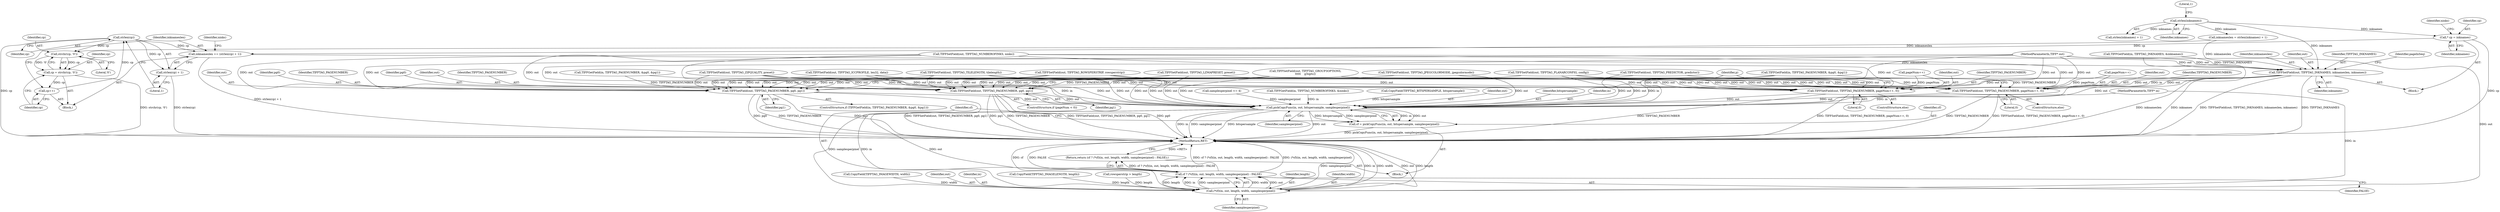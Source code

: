 digraph "0_libtiff_5c080298d59efa53264d7248bbe3a04660db6ef7_2@API" {
"1000641" [label="(Call,strlen(cp))"];
"1000636" [label="(Call,cp++)"];
"1000631" [label="(Call,cp = strchr(cp, '\0'))"];
"1000633" [label="(Call,strchr(cp, '\0'))"];
"1000623" [label="(Call,* cp = inknames)"];
"1000619" [label="(Call,strlen(inknames))"];
"1000641" [label="(Call,strlen(cp))"];
"1000638" [label="(Call,inknameslen += (strlen(cp) + 1))"];
"1000646" [label="(Call,TIFFSetField(out, TIFFTAG_INKNAMES, inknameslen, inknames))"];
"1000672" [label="(Call,TIFFSetField(out, TIFFTAG_PAGENUMBER, pg0, pg1))"];
"1000735" [label="(Call,pickCopyFunc(in, out, bitspersample, samplesperpixel))"];
"1000733" [label="(Call,cf = pickCopyFunc(in, out, bitspersample, samplesperpixel))"];
"1000743" [label="(Call,(*cf)(in, out, length, width, samplesperpixel))"];
"1000741" [label="(Call,cf ? (*cf)(in, out, length, width, samplesperpixel) : FALSE)"];
"1000740" [label="(Return,return (cf ? (*cf)(in, out, length, width, samplesperpixel) : FALSE);)"];
"1000678" [label="(Call,TIFFSetField(out, TIFFTAG_PAGENUMBER, pageNum++, 0))"];
"1000699" [label="(Call,TIFFSetField(out, TIFFTAG_PAGENUMBER, pg0, pg1))"];
"1000705" [label="(Call,TIFFSetField(out, TIFFTAG_PAGENUMBER, pageNum++, 0))"];
"1000640" [label="(Call,strlen(cp) + 1)"];
"1000604" [label="(Call,TIFFSetField(out, TIFFTAG_NUMBEROFINKS, ninks))"];
"1000614" [label="(Block,)"];
"1000665" [label="(Call,TIFFGetField(in, TIFFTAG_PAGENUMBER, &pg0, &pg1))"];
"1000695" [label="(ControlStructure,if (pageNum < 0))"];
"1000701" [label="(Identifier,TIFFTAG_PAGENUMBER)"];
"1000437" [label="(Call,samplesperpixel <= 4)"];
"1000428" [label="(Call,TIFFSetField(out, TIFFTAG_PLANARCONFIG, config))"];
"1000734" [label="(Identifier,cf)"];
"1000748" [label="(Identifier,samplesperpixel)"];
"1000521" [label="(Call,TIFFSetField(out, TIFFTAG_LZMAPRESET, preset))"];
"1000677" [label="(ControlStructure,else)"];
"1000642" [label="(Identifier,cp)"];
"1000733" [label="(Call,cf = pickCopyFunc(in, out, bitspersample, samplesperpixel))"];
"1000739" [label="(Identifier,samplesperpixel)"];
"1000675" [label="(Identifier,pg0)"];
"1000735" [label="(Call,pickCopyFunc(in, out, bitspersample, samplesperpixel))"];
"1000456" [label="(Call,TIFFSetField(out, TIFFTAG_JPEGCOLORMODE, jpegcolormode))"];
"1000512" [label="(Call,TIFFSetField(out, TIFFTAG_ZIPQUALITY, preset))"];
"1000746" [label="(Identifier,length)"];
"1000707" [label="(Identifier,TIFFTAG_PAGENUMBER)"];
"1000643" [label="(Literal,1)"];
"1000681" [label="(Call,pageNum++)"];
"1000743" [label="(Call,(*cf)(in, out, length, width, samplesperpixel))"];
"1000647" [label="(Identifier,out)"];
"1000702" [label="(Identifier,pg0)"];
"1000598" [label="(Call,TIFFGetField(in, TIFFTAG_NUMBEROFINKS, &ninks))"];
"1000650" [label="(Identifier,inknames)"];
"1000621" [label="(Literal,1)"];
"1000119" [label="(Block,)"];
"1000490" [label="(Call,TIFFSetField(out, TIFFTAG_PREDICTOR, predictor))"];
"1000640" [label="(Call,strlen(cp) + 1)"];
"1000673" [label="(Identifier,out)"];
"1000664" [label="(ControlStructure,if (TIFFGetField(in, TIFFTAG_PAGENUMBER, &pg0, &pg1)))"];
"1000740" [label="(Return,return (cf ? (*cf)(in, out, length, width, samplesperpixel) : FALSE);)"];
"1000704" [label="(ControlStructure,else)"];
"1000747" [label="(Identifier,width)"];
"1000633" [label="(Call,strchr(cp, '\0'))"];
"1000672" [label="(Call,TIFFSetField(out, TIFFTAG_PAGENUMBER, pg0, pg1))"];
"1000703" [label="(Identifier,pg1)"];
"1000630" [label="(Block,)"];
"1000637" [label="(Identifier,cp)"];
"1000134" [label="(Call,CopyField(TIFFTAG_IMAGEWIDTH, width))"];
"1000623" [label="(Call,* cp = inknames)"];
"1000749" [label="(Identifier,FALSE)"];
"1000683" [label="(Literal,0)"];
"1000140" [label="(Call,CopyField(TIFFTAG_BITSPERSAMPLE, bitspersample))"];
"1000641" [label="(Call,strlen(cp))"];
"1000745" [label="(Identifier,out)"];
"1000620" [label="(Identifier,inknames)"];
"1000589" [label="(Call,TIFFSetField(out, TIFFTAG_ICCPROFILE, len32, data))"];
"1000676" [label="(Identifier,pg1)"];
"1000706" [label="(Identifier,out)"];
"1000624" [label="(Identifier,cp)"];
"1000744" [label="(Identifier,in)"];
"1000366" [label="(Call,TIFFSetField(out, TIFFTAG_TILELENGTH, tilelength))"];
"1000638" [label="(Call,inknameslen += (strlen(cp) + 1))"];
"1000674" [label="(Identifier,TIFFTAG_PAGENUMBER)"];
"1000645" [label="(Identifier,ninks)"];
"1000609" [label="(Call,TIFFGetField(in, TIFFTAG_INKNAMES, &inknames))"];
"1000628" [label="(Identifier,ninks)"];
"1000540" [label="(Call,TIFFSetField(out, TIFFTAG_GROUP3OPTIONS,\n\t\t\t\t\t    g3opts))"];
"1000646" [label="(Call,TIFFSetField(out, TIFFTAG_INKNAMES, inknameslen, inknames))"];
"1000678" [label="(Call,TIFFSetField(out, TIFFTAG_PAGENUMBER, pageNum++, 0))"];
"1000737" [label="(Identifier,out)"];
"1000699" [label="(Call,TIFFSetField(out, TIFFTAG_PAGENUMBER, pg0, pg1))"];
"1000625" [label="(Identifier,inknames)"];
"1000634" [label="(Identifier,cp)"];
"1000705" [label="(Call,TIFFSetField(out, TIFFTAG_PAGENUMBER, pageNum++, 0))"];
"1000648" [label="(Identifier,TIFFTAG_INKNAMES)"];
"1000117" [label="(MethodParameterIn,TIFF* in)"];
"1000618" [label="(Call,strlen(inknames) + 1)"];
"1000639" [label="(Identifier,inknameslen)"];
"1000750" [label="(MethodReturn,RET)"];
"1000631" [label="(Call,cp = strchr(cp, '\0'))"];
"1000679" [label="(Identifier,out)"];
"1000137" [label="(Call,CopyField(TIFFTAG_IMAGELENGTH, length))"];
"1000636" [label="(Call,cp++)"];
"1000619" [label="(Call,strlen(inknames))"];
"1000417" [label="(Call,TIFFSetField(out, TIFFTAG_ROWSPERSTRIP, rowsperstrip))"];
"1000700" [label="(Identifier,out)"];
"1000656" [label="(Identifier,pageInSeq)"];
"1000118" [label="(MethodParameterIn,TIFF* out)"];
"1000687" [label="(Call,TIFFGetField(in, TIFFTAG_PAGENUMBER, &pg0, &pg1))"];
"1000649" [label="(Identifier,inknameslen)"];
"1000708" [label="(Call,pageNum++)"];
"1000616" [label="(Call,inknameslen = strlen(inknames) + 1)"];
"1000394" [label="(Call,rowsperstrip > length)"];
"1000713" [label="(Identifier,p)"];
"1000741" [label="(Call,cf ? (*cf)(in, out, length, width, samplesperpixel) : FALSE)"];
"1000632" [label="(Identifier,cp)"];
"1000710" [label="(Literal,0)"];
"1000635" [label="(Literal,'\0')"];
"1000738" [label="(Identifier,bitspersample)"];
"1000680" [label="(Identifier,TIFFTAG_PAGENUMBER)"];
"1000736" [label="(Identifier,in)"];
"1000742" [label="(Identifier,cf)"];
"1000641" -> "1000640"  [label="AST: "];
"1000641" -> "1000642"  [label="CFG: "];
"1000642" -> "1000641"  [label="AST: "];
"1000643" -> "1000641"  [label="CFG: "];
"1000641" -> "1000750"  [label="DDG: cp"];
"1000641" -> "1000633"  [label="DDG: cp"];
"1000641" -> "1000638"  [label="DDG: cp"];
"1000641" -> "1000640"  [label="DDG: cp"];
"1000636" -> "1000641"  [label="DDG: cp"];
"1000636" -> "1000630"  [label="AST: "];
"1000636" -> "1000637"  [label="CFG: "];
"1000637" -> "1000636"  [label="AST: "];
"1000639" -> "1000636"  [label="CFG: "];
"1000631" -> "1000636"  [label="DDG: cp"];
"1000631" -> "1000630"  [label="AST: "];
"1000631" -> "1000633"  [label="CFG: "];
"1000632" -> "1000631"  [label="AST: "];
"1000633" -> "1000631"  [label="AST: "];
"1000637" -> "1000631"  [label="CFG: "];
"1000631" -> "1000750"  [label="DDG: strchr(cp, '\0')"];
"1000633" -> "1000631"  [label="DDG: cp"];
"1000633" -> "1000631"  [label="DDG: '\0'"];
"1000633" -> "1000635"  [label="CFG: "];
"1000634" -> "1000633"  [label="AST: "];
"1000635" -> "1000633"  [label="AST: "];
"1000623" -> "1000633"  [label="DDG: cp"];
"1000623" -> "1000614"  [label="AST: "];
"1000623" -> "1000625"  [label="CFG: "];
"1000624" -> "1000623"  [label="AST: "];
"1000625" -> "1000623"  [label="AST: "];
"1000628" -> "1000623"  [label="CFG: "];
"1000623" -> "1000750"  [label="DDG: cp"];
"1000619" -> "1000623"  [label="DDG: inknames"];
"1000619" -> "1000618"  [label="AST: "];
"1000619" -> "1000620"  [label="CFG: "];
"1000620" -> "1000619"  [label="AST: "];
"1000621" -> "1000619"  [label="CFG: "];
"1000619" -> "1000616"  [label="DDG: inknames"];
"1000619" -> "1000618"  [label="DDG: inknames"];
"1000619" -> "1000646"  [label="DDG: inknames"];
"1000638" -> "1000630"  [label="AST: "];
"1000638" -> "1000640"  [label="CFG: "];
"1000639" -> "1000638"  [label="AST: "];
"1000640" -> "1000638"  [label="AST: "];
"1000645" -> "1000638"  [label="CFG: "];
"1000638" -> "1000750"  [label="DDG: strlen(cp) + 1"];
"1000616" -> "1000638"  [label="DDG: inknameslen"];
"1000638" -> "1000646"  [label="DDG: inknameslen"];
"1000646" -> "1000614"  [label="AST: "];
"1000646" -> "1000650"  [label="CFG: "];
"1000647" -> "1000646"  [label="AST: "];
"1000648" -> "1000646"  [label="AST: "];
"1000649" -> "1000646"  [label="AST: "];
"1000650" -> "1000646"  [label="AST: "];
"1000656" -> "1000646"  [label="CFG: "];
"1000646" -> "1000750"  [label="DDG: inknames"];
"1000646" -> "1000750"  [label="DDG: TIFFSetField(out, TIFFTAG_INKNAMES, inknameslen, inknames)"];
"1000646" -> "1000750"  [label="DDG: TIFFTAG_INKNAMES"];
"1000646" -> "1000750"  [label="DDG: inknameslen"];
"1000604" -> "1000646"  [label="DDG: out"];
"1000118" -> "1000646"  [label="DDG: out"];
"1000609" -> "1000646"  [label="DDG: TIFFTAG_INKNAMES"];
"1000616" -> "1000646"  [label="DDG: inknameslen"];
"1000646" -> "1000672"  [label="DDG: out"];
"1000646" -> "1000678"  [label="DDG: out"];
"1000646" -> "1000699"  [label="DDG: out"];
"1000646" -> "1000705"  [label="DDG: out"];
"1000646" -> "1000735"  [label="DDG: out"];
"1000672" -> "1000664"  [label="AST: "];
"1000672" -> "1000676"  [label="CFG: "];
"1000673" -> "1000672"  [label="AST: "];
"1000674" -> "1000672"  [label="AST: "];
"1000675" -> "1000672"  [label="AST: "];
"1000676" -> "1000672"  [label="AST: "];
"1000713" -> "1000672"  [label="CFG: "];
"1000672" -> "1000750"  [label="DDG: pg1"];
"1000672" -> "1000750"  [label="DDG: TIFFSetField(out, TIFFTAG_PAGENUMBER, pg0, pg1)"];
"1000672" -> "1000750"  [label="DDG: pg0"];
"1000672" -> "1000750"  [label="DDG: TIFFTAG_PAGENUMBER"];
"1000456" -> "1000672"  [label="DDG: out"];
"1000521" -> "1000672"  [label="DDG: out"];
"1000490" -> "1000672"  [label="DDG: out"];
"1000512" -> "1000672"  [label="DDG: out"];
"1000589" -> "1000672"  [label="DDG: out"];
"1000366" -> "1000672"  [label="DDG: out"];
"1000417" -> "1000672"  [label="DDG: out"];
"1000604" -> "1000672"  [label="DDG: out"];
"1000540" -> "1000672"  [label="DDG: out"];
"1000428" -> "1000672"  [label="DDG: out"];
"1000118" -> "1000672"  [label="DDG: out"];
"1000665" -> "1000672"  [label="DDG: TIFFTAG_PAGENUMBER"];
"1000672" -> "1000735"  [label="DDG: out"];
"1000735" -> "1000733"  [label="AST: "];
"1000735" -> "1000739"  [label="CFG: "];
"1000736" -> "1000735"  [label="AST: "];
"1000737" -> "1000735"  [label="AST: "];
"1000738" -> "1000735"  [label="AST: "];
"1000739" -> "1000735"  [label="AST: "];
"1000733" -> "1000735"  [label="CFG: "];
"1000735" -> "1000750"  [label="DDG: samplesperpixel"];
"1000735" -> "1000750"  [label="DDG: bitspersample"];
"1000735" -> "1000750"  [label="DDG: out"];
"1000735" -> "1000750"  [label="DDG: in"];
"1000735" -> "1000733"  [label="DDG: in"];
"1000735" -> "1000733"  [label="DDG: out"];
"1000735" -> "1000733"  [label="DDG: bitspersample"];
"1000735" -> "1000733"  [label="DDG: samplesperpixel"];
"1000598" -> "1000735"  [label="DDG: in"];
"1000609" -> "1000735"  [label="DDG: in"];
"1000665" -> "1000735"  [label="DDG: in"];
"1000687" -> "1000735"  [label="DDG: in"];
"1000117" -> "1000735"  [label="DDG: in"];
"1000699" -> "1000735"  [label="DDG: out"];
"1000456" -> "1000735"  [label="DDG: out"];
"1000521" -> "1000735"  [label="DDG: out"];
"1000678" -> "1000735"  [label="DDG: out"];
"1000490" -> "1000735"  [label="DDG: out"];
"1000705" -> "1000735"  [label="DDG: out"];
"1000512" -> "1000735"  [label="DDG: out"];
"1000589" -> "1000735"  [label="DDG: out"];
"1000366" -> "1000735"  [label="DDG: out"];
"1000417" -> "1000735"  [label="DDG: out"];
"1000604" -> "1000735"  [label="DDG: out"];
"1000540" -> "1000735"  [label="DDG: out"];
"1000428" -> "1000735"  [label="DDG: out"];
"1000118" -> "1000735"  [label="DDG: out"];
"1000140" -> "1000735"  [label="DDG: bitspersample"];
"1000437" -> "1000735"  [label="DDG: samplesperpixel"];
"1000735" -> "1000743"  [label="DDG: in"];
"1000735" -> "1000743"  [label="DDG: out"];
"1000735" -> "1000743"  [label="DDG: samplesperpixel"];
"1000733" -> "1000119"  [label="AST: "];
"1000734" -> "1000733"  [label="AST: "];
"1000742" -> "1000733"  [label="CFG: "];
"1000733" -> "1000750"  [label="DDG: pickCopyFunc(in, out, bitspersample, samplesperpixel)"];
"1000743" -> "1000741"  [label="AST: "];
"1000743" -> "1000748"  [label="CFG: "];
"1000744" -> "1000743"  [label="AST: "];
"1000745" -> "1000743"  [label="AST: "];
"1000746" -> "1000743"  [label="AST: "];
"1000747" -> "1000743"  [label="AST: "];
"1000748" -> "1000743"  [label="AST: "];
"1000741" -> "1000743"  [label="CFG: "];
"1000743" -> "1000750"  [label="DDG: samplesperpixel"];
"1000743" -> "1000750"  [label="DDG: in"];
"1000743" -> "1000750"  [label="DDG: width"];
"1000743" -> "1000750"  [label="DDG: out"];
"1000743" -> "1000750"  [label="DDG: length"];
"1000743" -> "1000741"  [label="DDG: width"];
"1000743" -> "1000741"  [label="DDG: out"];
"1000743" -> "1000741"  [label="DDG: length"];
"1000743" -> "1000741"  [label="DDG: in"];
"1000743" -> "1000741"  [label="DDG: samplesperpixel"];
"1000117" -> "1000743"  [label="DDG: in"];
"1000118" -> "1000743"  [label="DDG: out"];
"1000394" -> "1000743"  [label="DDG: length"];
"1000137" -> "1000743"  [label="DDG: length"];
"1000134" -> "1000743"  [label="DDG: width"];
"1000741" -> "1000740"  [label="AST: "];
"1000741" -> "1000749"  [label="CFG: "];
"1000742" -> "1000741"  [label="AST: "];
"1000749" -> "1000741"  [label="AST: "];
"1000740" -> "1000741"  [label="CFG: "];
"1000741" -> "1000750"  [label="DDG: cf"];
"1000741" -> "1000750"  [label="DDG: FALSE"];
"1000741" -> "1000750"  [label="DDG: (*cf)(in, out, length, width, samplesperpixel)"];
"1000741" -> "1000750"  [label="DDG: cf ? (*cf)(in, out, length, width, samplesperpixel) : FALSE"];
"1000741" -> "1000740"  [label="DDG: cf ? (*cf)(in, out, length, width, samplesperpixel) : FALSE"];
"1000740" -> "1000119"  [label="AST: "];
"1000750" -> "1000740"  [label="CFG: "];
"1000740" -> "1000750"  [label="DDG: <RET>"];
"1000678" -> "1000677"  [label="AST: "];
"1000678" -> "1000683"  [label="CFG: "];
"1000679" -> "1000678"  [label="AST: "];
"1000680" -> "1000678"  [label="AST: "];
"1000681" -> "1000678"  [label="AST: "];
"1000683" -> "1000678"  [label="AST: "];
"1000713" -> "1000678"  [label="CFG: "];
"1000678" -> "1000750"  [label="DDG: TIFFSetField(out, TIFFTAG_PAGENUMBER, pageNum++, 0)"];
"1000678" -> "1000750"  [label="DDG: TIFFTAG_PAGENUMBER"];
"1000456" -> "1000678"  [label="DDG: out"];
"1000521" -> "1000678"  [label="DDG: out"];
"1000490" -> "1000678"  [label="DDG: out"];
"1000512" -> "1000678"  [label="DDG: out"];
"1000589" -> "1000678"  [label="DDG: out"];
"1000366" -> "1000678"  [label="DDG: out"];
"1000417" -> "1000678"  [label="DDG: out"];
"1000604" -> "1000678"  [label="DDG: out"];
"1000540" -> "1000678"  [label="DDG: out"];
"1000428" -> "1000678"  [label="DDG: out"];
"1000118" -> "1000678"  [label="DDG: out"];
"1000681" -> "1000678"  [label="DDG: pageNum"];
"1000699" -> "1000695"  [label="AST: "];
"1000699" -> "1000703"  [label="CFG: "];
"1000700" -> "1000699"  [label="AST: "];
"1000701" -> "1000699"  [label="AST: "];
"1000702" -> "1000699"  [label="AST: "];
"1000703" -> "1000699"  [label="AST: "];
"1000713" -> "1000699"  [label="CFG: "];
"1000699" -> "1000750"  [label="DDG: TIFFTAG_PAGENUMBER"];
"1000699" -> "1000750"  [label="DDG: TIFFSetField(out, TIFFTAG_PAGENUMBER, pg0, pg1)"];
"1000699" -> "1000750"  [label="DDG: pg0"];
"1000699" -> "1000750"  [label="DDG: pg1"];
"1000456" -> "1000699"  [label="DDG: out"];
"1000521" -> "1000699"  [label="DDG: out"];
"1000490" -> "1000699"  [label="DDG: out"];
"1000512" -> "1000699"  [label="DDG: out"];
"1000589" -> "1000699"  [label="DDG: out"];
"1000366" -> "1000699"  [label="DDG: out"];
"1000417" -> "1000699"  [label="DDG: out"];
"1000604" -> "1000699"  [label="DDG: out"];
"1000540" -> "1000699"  [label="DDG: out"];
"1000428" -> "1000699"  [label="DDG: out"];
"1000118" -> "1000699"  [label="DDG: out"];
"1000687" -> "1000699"  [label="DDG: TIFFTAG_PAGENUMBER"];
"1000705" -> "1000704"  [label="AST: "];
"1000705" -> "1000710"  [label="CFG: "];
"1000706" -> "1000705"  [label="AST: "];
"1000707" -> "1000705"  [label="AST: "];
"1000708" -> "1000705"  [label="AST: "];
"1000710" -> "1000705"  [label="AST: "];
"1000713" -> "1000705"  [label="CFG: "];
"1000705" -> "1000750"  [label="DDG: TIFFSetField(out, TIFFTAG_PAGENUMBER, pageNum++, 0)"];
"1000705" -> "1000750"  [label="DDG: TIFFTAG_PAGENUMBER"];
"1000456" -> "1000705"  [label="DDG: out"];
"1000521" -> "1000705"  [label="DDG: out"];
"1000490" -> "1000705"  [label="DDG: out"];
"1000512" -> "1000705"  [label="DDG: out"];
"1000589" -> "1000705"  [label="DDG: out"];
"1000366" -> "1000705"  [label="DDG: out"];
"1000417" -> "1000705"  [label="DDG: out"];
"1000604" -> "1000705"  [label="DDG: out"];
"1000540" -> "1000705"  [label="DDG: out"];
"1000428" -> "1000705"  [label="DDG: out"];
"1000118" -> "1000705"  [label="DDG: out"];
"1000687" -> "1000705"  [label="DDG: TIFFTAG_PAGENUMBER"];
"1000708" -> "1000705"  [label="DDG: pageNum"];
"1000640" -> "1000643"  [label="CFG: "];
"1000643" -> "1000640"  [label="AST: "];
"1000640" -> "1000750"  [label="DDG: strlen(cp)"];
}
